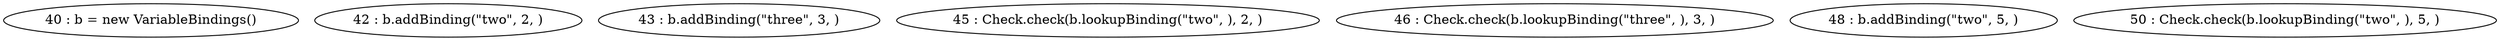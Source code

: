 digraph G {
"40 : b = new VariableBindings()"
"42 : b.addBinding(\"two\", 2, )"
"43 : b.addBinding(\"three\", 3, )"
"45 : Check.check(b.lookupBinding(\"two\", ), 2, )"
"46 : Check.check(b.lookupBinding(\"three\", ), 3, )"
"48 : b.addBinding(\"two\", 5, )"
"50 : Check.check(b.lookupBinding(\"two\", ), 5, )"
}